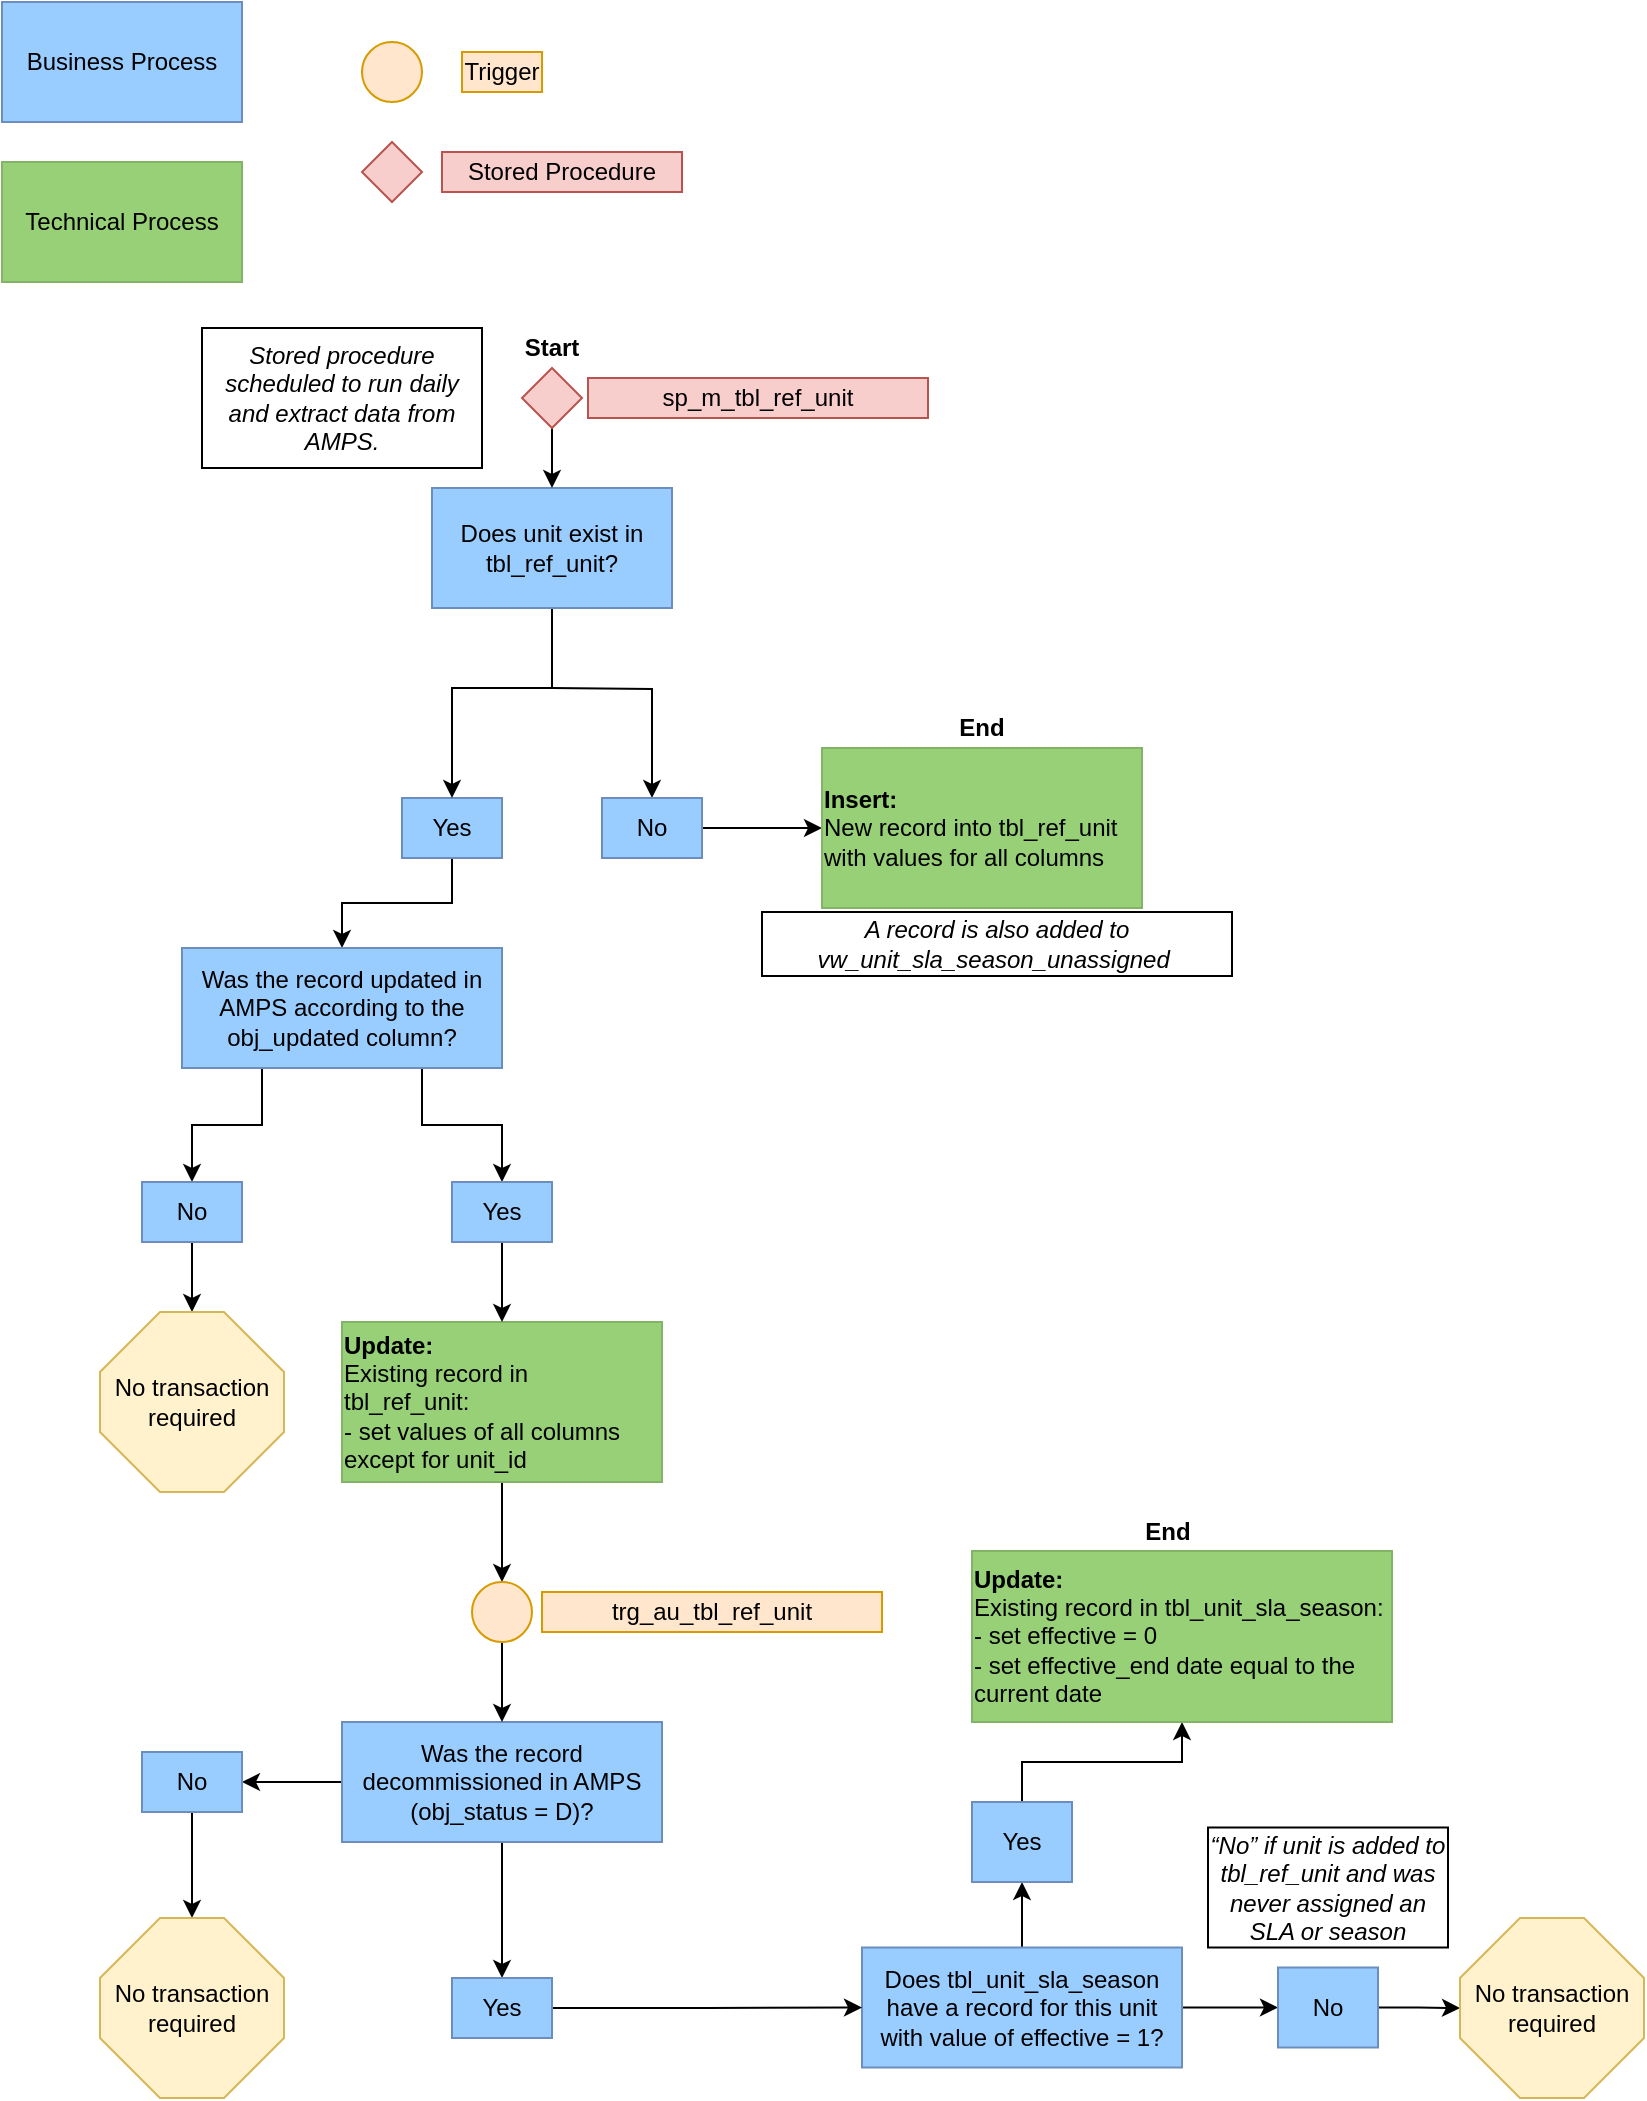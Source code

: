 <mxfile version="13.7.3" type="github">
  <diagram id="C5RBs43oDa-KdzZeNtuy" name="Page-1">
    <mxGraphModel dx="1240" dy="643" grid="1" gridSize="10" guides="1" tooltips="1" connect="1" arrows="1" fold="1" page="1" pageScale="1" pageWidth="850" pageHeight="1100" math="0" shadow="0">
      <root>
        <mxCell id="WIyWlLk6GJQsqaUBKTNV-0" />
        <mxCell id="WIyWlLk6GJQsqaUBKTNV-1" parent="WIyWlLk6GJQsqaUBKTNV-0" />
        <mxCell id="eVjlIVdyCygKj0m38MmI-23" style="edgeStyle=orthogonalEdgeStyle;rounded=0;orthogonalLoop=1;jettySize=auto;html=1;exitX=0.5;exitY=1;exitDx=0;exitDy=0;entryX=0.5;entryY=0;entryDx=0;entryDy=0;" parent="WIyWlLk6GJQsqaUBKTNV-1" source="WIyWlLk6GJQsqaUBKTNV-3" target="eVjlIVdyCygKj0m38MmI-14" edge="1">
          <mxGeometry relative="1" as="geometry" />
        </mxCell>
        <mxCell id="eVjlIVdyCygKj0m38MmI-35" style="edgeStyle=orthogonalEdgeStyle;rounded=0;orthogonalLoop=1;jettySize=auto;html=1;exitX=0;exitY=0.5;exitDx=0;exitDy=0;entryX=1;entryY=0.5;entryDx=0;entryDy=0;" parent="WIyWlLk6GJQsqaUBKTNV-1" source="WIyWlLk6GJQsqaUBKTNV-3" target="eVjlIVdyCygKj0m38MmI-13" edge="1">
          <mxGeometry relative="1" as="geometry" />
        </mxCell>
        <mxCell id="WIyWlLk6GJQsqaUBKTNV-3" value="Was the record decommissioned in AMPS (obj_status = D)?" style="rounded=0;whiteSpace=wrap;html=1;fontSize=12;glass=0;strokeWidth=1;shadow=0;fillColor=#99CCFF;strokeColor=#6c8ebf;" parent="WIyWlLk6GJQsqaUBKTNV-1" vertex="1">
          <mxGeometry x="190" y="880" width="160" height="60" as="geometry" />
        </mxCell>
        <mxCell id="MRGtH3ut4B2zLl-mFBzY-0" value="Business Process" style="rounded=0;whiteSpace=wrap;html=1;fillColor=#99CCFF;strokeColor=#6c8ebf;" parent="WIyWlLk6GJQsqaUBKTNV-1" vertex="1">
          <mxGeometry x="20" y="20" width="120" height="60" as="geometry" />
        </mxCell>
        <mxCell id="MRGtH3ut4B2zLl-mFBzY-1" value="Technical Process" style="rounded=0;whiteSpace=wrap;html=1;fillColor=#97D077;strokeColor=#82b366;" parent="WIyWlLk6GJQsqaUBKTNV-1" vertex="1">
          <mxGeometry x="20" y="100" width="120" height="60" as="geometry" />
        </mxCell>
        <mxCell id="MRGtH3ut4B2zLl-mFBzY-2" value="" style="ellipse;whiteSpace=wrap;html=1;aspect=fixed;fillColor=#ffe6cc;strokeColor=#d79b00;" parent="WIyWlLk6GJQsqaUBKTNV-1" vertex="1">
          <mxGeometry x="200" y="40" width="30" height="30" as="geometry" />
        </mxCell>
        <mxCell id="MRGtH3ut4B2zLl-mFBzY-3" value="Trigger" style="text;html=1;strokeColor=#d79b00;fillColor=#ffe6cc;align=center;verticalAlign=middle;whiteSpace=wrap;rounded=0;" parent="WIyWlLk6GJQsqaUBKTNV-1" vertex="1">
          <mxGeometry x="250" y="45" width="40" height="20" as="geometry" />
        </mxCell>
        <mxCell id="MRGtH3ut4B2zLl-mFBzY-4" value="" style="rhombus;whiteSpace=wrap;html=1;align=left;fillColor=#f8cecc;strokeColor=#b85450;" parent="WIyWlLk6GJQsqaUBKTNV-1" vertex="1">
          <mxGeometry x="200" y="90" width="30" height="30" as="geometry" />
        </mxCell>
        <mxCell id="MRGtH3ut4B2zLl-mFBzY-5" value="Stored Procedure" style="text;html=1;strokeColor=#b85450;fillColor=#f8cecc;align=center;verticalAlign=middle;whiteSpace=wrap;rounded=0;" parent="WIyWlLk6GJQsqaUBKTNV-1" vertex="1">
          <mxGeometry x="240" y="95" width="120" height="20" as="geometry" />
        </mxCell>
        <mxCell id="MRGtH3ut4B2zLl-mFBzY-8" value="" style="edgeStyle=orthogonalEdgeStyle;rounded=0;orthogonalLoop=1;jettySize=auto;html=1;entryX=0.5;entryY=0;entryDx=0;entryDy=0;" parent="WIyWlLk6GJQsqaUBKTNV-1" target="MRGtH3ut4B2zLl-mFBzY-9" edge="1">
          <mxGeometry relative="1" as="geometry">
            <mxPoint x="295" y="363" as="sourcePoint" />
          </mxGeometry>
        </mxCell>
        <mxCell id="eVjlIVdyCygKj0m38MmI-2" style="edgeStyle=orthogonalEdgeStyle;rounded=0;orthogonalLoop=1;jettySize=auto;html=1;exitX=0.5;exitY=1;exitDx=0;exitDy=0;entryX=0.5;entryY=0;entryDx=0;entryDy=0;" parent="WIyWlLk6GJQsqaUBKTNV-1" source="MRGtH3ut4B2zLl-mFBzY-7" target="eVjlIVdyCygKj0m38MmI-0" edge="1">
          <mxGeometry relative="1" as="geometry" />
        </mxCell>
        <mxCell id="MRGtH3ut4B2zLl-mFBzY-7" value="Yes" style="rounded=0;whiteSpace=wrap;html=1;fillColor=#99CCFF;strokeColor=#6c8ebf;" parent="WIyWlLk6GJQsqaUBKTNV-1" vertex="1">
          <mxGeometry x="220" y="418" width="50" height="30" as="geometry" />
        </mxCell>
        <mxCell id="whCD6D2BUrUE-KAFhuNb-0" style="edgeStyle=orthogonalEdgeStyle;rounded=0;orthogonalLoop=1;jettySize=auto;html=1;exitX=1;exitY=0.5;exitDx=0;exitDy=0;entryX=0;entryY=0.5;entryDx=0;entryDy=0;" parent="WIyWlLk6GJQsqaUBKTNV-1" source="MRGtH3ut4B2zLl-mFBzY-9" target="IcBJmtCjxh9gWFY_vR4K-8" edge="1">
          <mxGeometry relative="1" as="geometry" />
        </mxCell>
        <mxCell id="MRGtH3ut4B2zLl-mFBzY-9" value="No" style="rounded=0;whiteSpace=wrap;html=1;fillColor=#99CCFF;strokeColor=#6c8ebf;" parent="WIyWlLk6GJQsqaUBKTNV-1" vertex="1">
          <mxGeometry x="320" y="418" width="50" height="30" as="geometry" />
        </mxCell>
        <mxCell id="MRGtH3ut4B2zLl-mFBzY-11" value="" style="edgeStyle=orthogonalEdgeStyle;rounded=0;orthogonalLoop=1;jettySize=auto;html=1;entryX=0.5;entryY=0;entryDx=0;entryDy=0;exitX=0.5;exitY=1;exitDx=0;exitDy=0;" parent="WIyWlLk6GJQsqaUBKTNV-1" source="wBC0IcQCy2k8Cki3I0yd-0" target="MRGtH3ut4B2zLl-mFBzY-7" edge="1">
          <mxGeometry relative="1" as="geometry">
            <mxPoint x="295" y="363" as="sourcePoint" />
            <mxPoint x="355" y="428" as="targetPoint" />
            <Array as="points">
              <mxPoint x="295" y="363" />
              <mxPoint x="245" y="363" />
            </Array>
          </mxGeometry>
        </mxCell>
        <mxCell id="MRGtH3ut4B2zLl-mFBzY-19" value="trg_au_tbl_ref_unit" style="text;html=1;strokeColor=#d79b00;fillColor=#ffe6cc;align=center;verticalAlign=middle;whiteSpace=wrap;rounded=0;" parent="WIyWlLk6GJQsqaUBKTNV-1" vertex="1">
          <mxGeometry x="290" y="815" width="170" height="20" as="geometry" />
        </mxCell>
        <mxCell id="wBC0IcQCy2k8Cki3I0yd-0" value="Does unit exist in tbl_ref_unit?" style="rounded=0;whiteSpace=wrap;html=1;fillColor=#99CCFF;strokeColor=#6c8ebf;" parent="WIyWlLk6GJQsqaUBKTNV-1" vertex="1">
          <mxGeometry x="235" y="263" width="120" height="60" as="geometry" />
        </mxCell>
        <mxCell id="eVjlIVdyCygKj0m38MmI-39" value="" style="edgeStyle=orthogonalEdgeStyle;rounded=0;orthogonalLoop=1;jettySize=auto;html=1;" parent="WIyWlLk6GJQsqaUBKTNV-1" source="wBC0IcQCy2k8Cki3I0yd-3" target="wBC0IcQCy2k8Cki3I0yd-6" edge="1">
          <mxGeometry relative="1" as="geometry" />
        </mxCell>
        <mxCell id="eVjlIVdyCygKj0m38MmI-41" style="edgeStyle=orthogonalEdgeStyle;rounded=0;orthogonalLoop=1;jettySize=auto;html=1;exitX=1;exitY=0.5;exitDx=0;exitDy=0;entryX=0;entryY=0.5;entryDx=0;entryDy=0;" parent="WIyWlLk6GJQsqaUBKTNV-1" source="wBC0IcQCy2k8Cki3I0yd-3" target="wBC0IcQCy2k8Cki3I0yd-7" edge="1">
          <mxGeometry relative="1" as="geometry" />
        </mxCell>
        <mxCell id="wBC0IcQCy2k8Cki3I0yd-3" value="Does tbl_unit_sla_season have a record for this unit with value of effective = 1?" style="rounded=0;whiteSpace=wrap;html=1;fillColor=#99CCFF;strokeColor=#6c8ebf;" parent="WIyWlLk6GJQsqaUBKTNV-1" vertex="1">
          <mxGeometry x="450" y="992.75" width="160" height="60" as="geometry" />
        </mxCell>
        <mxCell id="eVjlIVdyCygKj0m38MmI-40" style="edgeStyle=orthogonalEdgeStyle;rounded=0;orthogonalLoop=1;jettySize=auto;html=1;exitX=0.5;exitY=0;exitDx=0;exitDy=0;" parent="WIyWlLk6GJQsqaUBKTNV-1" source="wBC0IcQCy2k8Cki3I0yd-6" target="pCMEsx3_8Je4IrAWFXmV-0" edge="1">
          <mxGeometry relative="1" as="geometry" />
        </mxCell>
        <mxCell id="wBC0IcQCy2k8Cki3I0yd-6" value="Yes" style="rounded=0;whiteSpace=wrap;html=1;fillColor=#99CCFF;strokeColor=#6c8ebf;" parent="WIyWlLk6GJQsqaUBKTNV-1" vertex="1">
          <mxGeometry x="505" y="920" width="50" height="40" as="geometry" />
        </mxCell>
        <mxCell id="IcBJmtCjxh9gWFY_vR4K-19" style="edgeStyle=orthogonalEdgeStyle;rounded=0;orthogonalLoop=1;jettySize=auto;html=1;exitX=1;exitY=0.5;exitDx=0;exitDy=0;entryX=0;entryY=0.5;entryDx=0;entryDy=0;entryPerimeter=0;" parent="WIyWlLk6GJQsqaUBKTNV-1" source="wBC0IcQCy2k8Cki3I0yd-7" target="wBC0IcQCy2k8Cki3I0yd-8" edge="1">
          <mxGeometry relative="1" as="geometry" />
        </mxCell>
        <mxCell id="wBC0IcQCy2k8Cki3I0yd-7" value="No" style="rounded=0;whiteSpace=wrap;html=1;fillColor=#99CCFF;strokeColor=#6c8ebf;" parent="WIyWlLk6GJQsqaUBKTNV-1" vertex="1">
          <mxGeometry x="658" y="1002.75" width="50" height="40" as="geometry" />
        </mxCell>
        <mxCell id="wBC0IcQCy2k8Cki3I0yd-8" value="No transaction required" style="whiteSpace=wrap;html=1;shape=mxgraph.basic.octagon2;align=center;verticalAlign=middle;dx=15;fillColor=#fff2cc;strokeColor=#d6b656;" parent="WIyWlLk6GJQsqaUBKTNV-1" vertex="1">
          <mxGeometry x="749" y="978" width="92" height="90" as="geometry" />
        </mxCell>
        <mxCell id="pCMEsx3_8Je4IrAWFXmV-0" value="&lt;div style=&quot;text-align: left&quot;&gt;&lt;b&gt;Update:&lt;/b&gt;&lt;/div&gt;&lt;div style=&quot;text-align: left&quot;&gt;Existing record in tbl_unit_sla_season:&lt;/div&gt;&lt;div style=&quot;text-align: left&quot;&gt;- set effective = 0&lt;/div&gt;&lt;div style=&quot;text-align: left&quot;&gt;- set effective_end date equal to the current date&lt;/div&gt;" style="rounded=0;whiteSpace=wrap;html=1;fillColor=#97D077;strokeColor=#82b366;" parent="WIyWlLk6GJQsqaUBKTNV-1" vertex="1">
          <mxGeometry x="505" y="794.5" width="210" height="85.5" as="geometry" />
        </mxCell>
        <mxCell id="pCMEsx3_8Je4IrAWFXmV-2" value="&lt;span id=&quot;docs-internal-guid-cab402d8-7fff-18fc-b851-d093ed2a1515&quot;&gt;&lt;span style=&quot;font-family: &amp;#34;arial&amp;#34; ; background-color: transparent ; vertical-align: baseline&quot;&gt;&lt;font style=&quot;font-size: 12px&quot;&gt;&lt;i&gt;A record is also added to vw_unit_sla_season_unassigned&amp;nbsp;&lt;/i&gt;&lt;/font&gt;&lt;/span&gt;&lt;/span&gt;" style="rounded=0;whiteSpace=wrap;html=1;fillColor=none;" parent="WIyWlLk6GJQsqaUBKTNV-1" vertex="1">
          <mxGeometry x="400" y="475" width="235" height="32" as="geometry" />
        </mxCell>
        <mxCell id="pCMEsx3_8Je4IrAWFXmV-3" value="&lt;span id=&quot;docs-internal-guid-5fe48b0e-7fff-a765-be8b-5b3e4f1d802c&quot;&gt;&lt;span style=&quot;font-family: &amp;#34;arial&amp;#34; ; background-color: transparent ; vertical-align: baseline&quot;&gt;&lt;font style=&quot;font-size: 12px&quot;&gt;“No” if unit is added to tbl_ref_unit and was never assigned an SLA or season&lt;/font&gt;&lt;/span&gt;&lt;/span&gt;" style="rounded=0;whiteSpace=wrap;html=1;fillColor=none;fontStyle=2" parent="WIyWlLk6GJQsqaUBKTNV-1" vertex="1">
          <mxGeometry x="623" y="932.75" width="120" height="60" as="geometry" />
        </mxCell>
        <mxCell id="IcBJmtCjxh9gWFY_vR4K-4" style="edgeStyle=orthogonalEdgeStyle;rounded=0;orthogonalLoop=1;jettySize=auto;html=1;exitX=0.5;exitY=1;exitDx=0;exitDy=0;entryX=0.5;entryY=0;entryDx=0;entryDy=0;" parent="WIyWlLk6GJQsqaUBKTNV-1" source="IcBJmtCjxh9gWFY_vR4K-2" target="wBC0IcQCy2k8Cki3I0yd-0" edge="1">
          <mxGeometry relative="1" as="geometry" />
        </mxCell>
        <mxCell id="IcBJmtCjxh9gWFY_vR4K-2" value="" style="rhombus;whiteSpace=wrap;html=1;align=left;fillColor=#f8cecc;strokeColor=#b85450;" parent="WIyWlLk6GJQsqaUBKTNV-1" vertex="1">
          <mxGeometry x="280" y="203" width="30" height="30" as="geometry" />
        </mxCell>
        <mxCell id="IcBJmtCjxh9gWFY_vR4K-5" value="sp_m_tbl_ref_unit" style="text;html=1;strokeColor=#b85450;fillColor=#f8cecc;align=center;verticalAlign=middle;whiteSpace=wrap;rounded=0;" parent="WIyWlLk6GJQsqaUBKTNV-1" vertex="1">
          <mxGeometry x="313" y="208" width="170" height="20" as="geometry" />
        </mxCell>
        <mxCell id="IcBJmtCjxh9gWFY_vR4K-6" value="&lt;font face=&quot;arial&quot;&gt;&lt;i&gt;Stored procedure scheduled to run daily and extract data from AMPS.&lt;/i&gt;&lt;/font&gt;" style="rounded=0;whiteSpace=wrap;html=1;fillColor=none;" parent="WIyWlLk6GJQsqaUBKTNV-1" vertex="1">
          <mxGeometry x="120" y="183" width="140" height="70" as="geometry" />
        </mxCell>
        <mxCell id="eVjlIVdyCygKj0m38MmI-12" style="edgeStyle=orthogonalEdgeStyle;rounded=0;orthogonalLoop=1;jettySize=auto;html=1;exitX=0.5;exitY=1;exitDx=0;exitDy=0;entryX=0.5;entryY=0;entryDx=0;entryDy=0;" parent="WIyWlLk6GJQsqaUBKTNV-1" source="IcBJmtCjxh9gWFY_vR4K-7" target="IcBJmtCjxh9gWFY_vR4K-9" edge="1">
          <mxGeometry relative="1" as="geometry" />
        </mxCell>
        <mxCell id="IcBJmtCjxh9gWFY_vR4K-7" value="&lt;div style=&quot;text-align: left&quot;&gt;&lt;b&gt;Update:&lt;/b&gt;&lt;/div&gt;&lt;div style=&quot;text-align: left&quot;&gt;Existing record in tbl_ref_unit:&lt;/div&gt;&lt;div style=&quot;text-align: left&quot;&gt;- set values of all columns except for unit_id&lt;/div&gt;" style="rounded=0;whiteSpace=wrap;html=1;fillColor=#97D077;strokeColor=#82b366;" parent="WIyWlLk6GJQsqaUBKTNV-1" vertex="1">
          <mxGeometry x="190" y="680" width="160" height="80" as="geometry" />
        </mxCell>
        <mxCell id="IcBJmtCjxh9gWFY_vR4K-8" value="&lt;div style=&quot;text-align: left&quot;&gt;&lt;b&gt;Insert:&lt;/b&gt;&lt;/div&gt;&lt;div style=&quot;text-align: left&quot;&gt;New record into tbl_ref_unit with values for all columns&lt;/div&gt;" style="rounded=0;whiteSpace=wrap;html=1;fillColor=#97D077;strokeColor=#82b366;" parent="WIyWlLk6GJQsqaUBKTNV-1" vertex="1">
          <mxGeometry x="430" y="393" width="160" height="80" as="geometry" />
        </mxCell>
        <mxCell id="eVjlIVdyCygKj0m38MmI-21" style="edgeStyle=orthogonalEdgeStyle;rounded=0;orthogonalLoop=1;jettySize=auto;html=1;exitX=0.5;exitY=1;exitDx=0;exitDy=0;entryX=0.5;entryY=0;entryDx=0;entryDy=0;" parent="WIyWlLk6GJQsqaUBKTNV-1" source="IcBJmtCjxh9gWFY_vR4K-9" target="WIyWlLk6GJQsqaUBKTNV-3" edge="1">
          <mxGeometry relative="1" as="geometry" />
        </mxCell>
        <mxCell id="IcBJmtCjxh9gWFY_vR4K-9" value="" style="ellipse;whiteSpace=wrap;html=1;aspect=fixed;fillColor=#ffe6cc;strokeColor=#d79b00;" parent="WIyWlLk6GJQsqaUBKTNV-1" vertex="1">
          <mxGeometry x="255" y="810" width="30" height="30" as="geometry" />
        </mxCell>
        <mxCell id="eVjlIVdyCygKj0m38MmI-6" style="edgeStyle=orthogonalEdgeStyle;rounded=0;orthogonalLoop=1;jettySize=auto;html=1;exitX=0.75;exitY=1;exitDx=0;exitDy=0;entryX=0.5;entryY=0;entryDx=0;entryDy=0;" parent="WIyWlLk6GJQsqaUBKTNV-1" source="eVjlIVdyCygKj0m38MmI-0" target="eVjlIVdyCygKj0m38MmI-3" edge="1">
          <mxGeometry relative="1" as="geometry" />
        </mxCell>
        <mxCell id="eVjlIVdyCygKj0m38MmI-7" style="edgeStyle=orthogonalEdgeStyle;rounded=0;orthogonalLoop=1;jettySize=auto;html=1;exitX=0.25;exitY=1;exitDx=0;exitDy=0;entryX=0.5;entryY=0;entryDx=0;entryDy=0;" parent="WIyWlLk6GJQsqaUBKTNV-1" source="eVjlIVdyCygKj0m38MmI-0" target="eVjlIVdyCygKj0m38MmI-4" edge="1">
          <mxGeometry relative="1" as="geometry" />
        </mxCell>
        <mxCell id="eVjlIVdyCygKj0m38MmI-0" value="Was the record updated in AMPS according to the obj_updated column?" style="rounded=0;whiteSpace=wrap;html=1;fillColor=#99CCFF;strokeColor=#6c8ebf;" parent="WIyWlLk6GJQsqaUBKTNV-1" vertex="1">
          <mxGeometry x="110" y="493" width="160" height="60" as="geometry" />
        </mxCell>
        <mxCell id="eVjlIVdyCygKj0m38MmI-8" style="edgeStyle=orthogonalEdgeStyle;rounded=0;orthogonalLoop=1;jettySize=auto;html=1;exitX=0.5;exitY=1;exitDx=0;exitDy=0;" parent="WIyWlLk6GJQsqaUBKTNV-1" source="eVjlIVdyCygKj0m38MmI-3" target="IcBJmtCjxh9gWFY_vR4K-7" edge="1">
          <mxGeometry relative="1" as="geometry" />
        </mxCell>
        <mxCell id="eVjlIVdyCygKj0m38MmI-3" value="Yes" style="rounded=0;whiteSpace=wrap;html=1;fillColor=#99CCFF;strokeColor=#6c8ebf;" parent="WIyWlLk6GJQsqaUBKTNV-1" vertex="1">
          <mxGeometry x="245" y="610" width="50" height="30" as="geometry" />
        </mxCell>
        <mxCell id="eVjlIVdyCygKj0m38MmI-10" style="edgeStyle=orthogonalEdgeStyle;rounded=0;orthogonalLoop=1;jettySize=auto;html=1;exitX=0.5;exitY=1;exitDx=0;exitDy=0;entryX=0.5;entryY=0;entryDx=0;entryDy=0;entryPerimeter=0;" parent="WIyWlLk6GJQsqaUBKTNV-1" source="eVjlIVdyCygKj0m38MmI-4" target="eVjlIVdyCygKj0m38MmI-9" edge="1">
          <mxGeometry relative="1" as="geometry" />
        </mxCell>
        <mxCell id="eVjlIVdyCygKj0m38MmI-4" value="No" style="rounded=0;whiteSpace=wrap;html=1;fillColor=#99CCFF;strokeColor=#6c8ebf;" parent="WIyWlLk6GJQsqaUBKTNV-1" vertex="1">
          <mxGeometry x="90" y="610" width="50" height="30" as="geometry" />
        </mxCell>
        <mxCell id="eVjlIVdyCygKj0m38MmI-9" value="No transaction required" style="whiteSpace=wrap;html=1;shape=mxgraph.basic.octagon2;align=center;verticalAlign=middle;dx=15;fillColor=#fff2cc;strokeColor=#d6b656;" parent="WIyWlLk6GJQsqaUBKTNV-1" vertex="1">
          <mxGeometry x="69" y="675" width="92" height="90" as="geometry" />
        </mxCell>
        <mxCell id="eVjlIVdyCygKj0m38MmI-36" style="edgeStyle=orthogonalEdgeStyle;rounded=0;orthogonalLoop=1;jettySize=auto;html=1;exitX=0.5;exitY=1;exitDx=0;exitDy=0;entryX=0.5;entryY=0;entryDx=0;entryDy=0;entryPerimeter=0;" parent="WIyWlLk6GJQsqaUBKTNV-1" source="eVjlIVdyCygKj0m38MmI-13" target="eVjlIVdyCygKj0m38MmI-17" edge="1">
          <mxGeometry relative="1" as="geometry" />
        </mxCell>
        <mxCell id="eVjlIVdyCygKj0m38MmI-13" value="No" style="rounded=0;whiteSpace=wrap;html=1;fillColor=#99CCFF;strokeColor=#6c8ebf;" parent="WIyWlLk6GJQsqaUBKTNV-1" vertex="1">
          <mxGeometry x="90" y="895" width="50" height="30" as="geometry" />
        </mxCell>
        <mxCell id="eVjlIVdyCygKj0m38MmI-37" style="edgeStyle=orthogonalEdgeStyle;rounded=0;orthogonalLoop=1;jettySize=auto;html=1;exitX=1;exitY=0.5;exitDx=0;exitDy=0;entryX=0;entryY=0.5;entryDx=0;entryDy=0;" parent="WIyWlLk6GJQsqaUBKTNV-1" source="eVjlIVdyCygKj0m38MmI-14" target="wBC0IcQCy2k8Cki3I0yd-3" edge="1">
          <mxGeometry relative="1" as="geometry" />
        </mxCell>
        <mxCell id="eVjlIVdyCygKj0m38MmI-14" value="Yes" style="rounded=0;whiteSpace=wrap;html=1;fillColor=#99CCFF;strokeColor=#6c8ebf;" parent="WIyWlLk6GJQsqaUBKTNV-1" vertex="1">
          <mxGeometry x="245" y="1008" width="50" height="30" as="geometry" />
        </mxCell>
        <mxCell id="eVjlIVdyCygKj0m38MmI-17" value="No transaction required" style="whiteSpace=wrap;html=1;shape=mxgraph.basic.octagon2;align=center;verticalAlign=middle;dx=15;fillColor=#fff2cc;strokeColor=#d6b656;" parent="WIyWlLk6GJQsqaUBKTNV-1" vertex="1">
          <mxGeometry x="69" y="978" width="92" height="90" as="geometry" />
        </mxCell>
        <mxCell id="whCD6D2BUrUE-KAFhuNb-1" value="End" style="text;html=1;strokeColor=none;fillColor=none;align=center;verticalAlign=middle;whiteSpace=wrap;rounded=0;fontStyle=1" parent="WIyWlLk6GJQsqaUBKTNV-1" vertex="1">
          <mxGeometry x="583" y="774.5" width="40" height="20" as="geometry" />
        </mxCell>
        <mxCell id="whCD6D2BUrUE-KAFhuNb-2" value="End" style="text;html=1;strokeColor=none;fillColor=none;align=center;verticalAlign=middle;whiteSpace=wrap;rounded=0;fontStyle=1" parent="WIyWlLk6GJQsqaUBKTNV-1" vertex="1">
          <mxGeometry x="490" y="373" width="40" height="20" as="geometry" />
        </mxCell>
        <mxCell id="whCD6D2BUrUE-KAFhuNb-3" value="Start" style="text;html=1;strokeColor=none;fillColor=none;align=center;verticalAlign=middle;whiteSpace=wrap;rounded=0;fontStyle=1" parent="WIyWlLk6GJQsqaUBKTNV-1" vertex="1">
          <mxGeometry x="275" y="183" width="40" height="20" as="geometry" />
        </mxCell>
      </root>
    </mxGraphModel>
  </diagram>
</mxfile>
